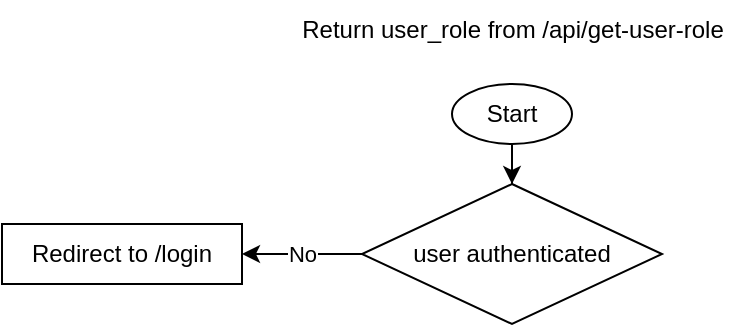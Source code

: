 <mxfile version="24.2.2" type="github">
  <diagram name="Page-1" id="5L6RrH0UFsAddIA3VP3m">
    <mxGraphModel dx="1020" dy="594" grid="1" gridSize="10" guides="1" tooltips="1" connect="1" arrows="1" fold="1" page="1" pageScale="1" pageWidth="850" pageHeight="1100" math="0" shadow="0">
      <root>
        <mxCell id="0" />
        <mxCell id="1" parent="0" />
        <mxCell id="bvwL-7jKEyvld9WCCc7V-4" value="" style="edgeStyle=orthogonalEdgeStyle;rounded=0;orthogonalLoop=1;jettySize=auto;html=1;" edge="1" parent="1" source="bvwL-7jKEyvld9WCCc7V-1" target="bvwL-7jKEyvld9WCCc7V-3">
          <mxGeometry relative="1" as="geometry" />
        </mxCell>
        <mxCell id="bvwL-7jKEyvld9WCCc7V-1" value="Start" style="ellipse;whiteSpace=wrap;html=1;" vertex="1" parent="1">
          <mxGeometry x="395" y="60" width="60" height="30" as="geometry" />
        </mxCell>
        <mxCell id="bvwL-7jKEyvld9WCCc7V-2" value="Return user_role from /api/get-user-role" style="text;html=1;align=center;verticalAlign=middle;resizable=0;points=[];autosize=1;strokeColor=none;fillColor=none;" vertex="1" parent="1">
          <mxGeometry x="310" y="18" width="230" height="30" as="geometry" />
        </mxCell>
        <mxCell id="bvwL-7jKEyvld9WCCc7V-6" value="No" style="edgeStyle=orthogonalEdgeStyle;rounded=0;orthogonalLoop=1;jettySize=auto;html=1;" edge="1" parent="1" source="bvwL-7jKEyvld9WCCc7V-3" target="bvwL-7jKEyvld9WCCc7V-5">
          <mxGeometry relative="1" as="geometry" />
        </mxCell>
        <mxCell id="bvwL-7jKEyvld9WCCc7V-3" value="user authenticated" style="rhombus;whiteSpace=wrap;html=1;" vertex="1" parent="1">
          <mxGeometry x="350" y="110" width="150" height="70" as="geometry" />
        </mxCell>
        <mxCell id="bvwL-7jKEyvld9WCCc7V-5" value="Redirect to /login" style="rounded=0;whiteSpace=wrap;html=1;" vertex="1" parent="1">
          <mxGeometry x="170" y="130" width="120" height="30" as="geometry" />
        </mxCell>
      </root>
    </mxGraphModel>
  </diagram>
</mxfile>
